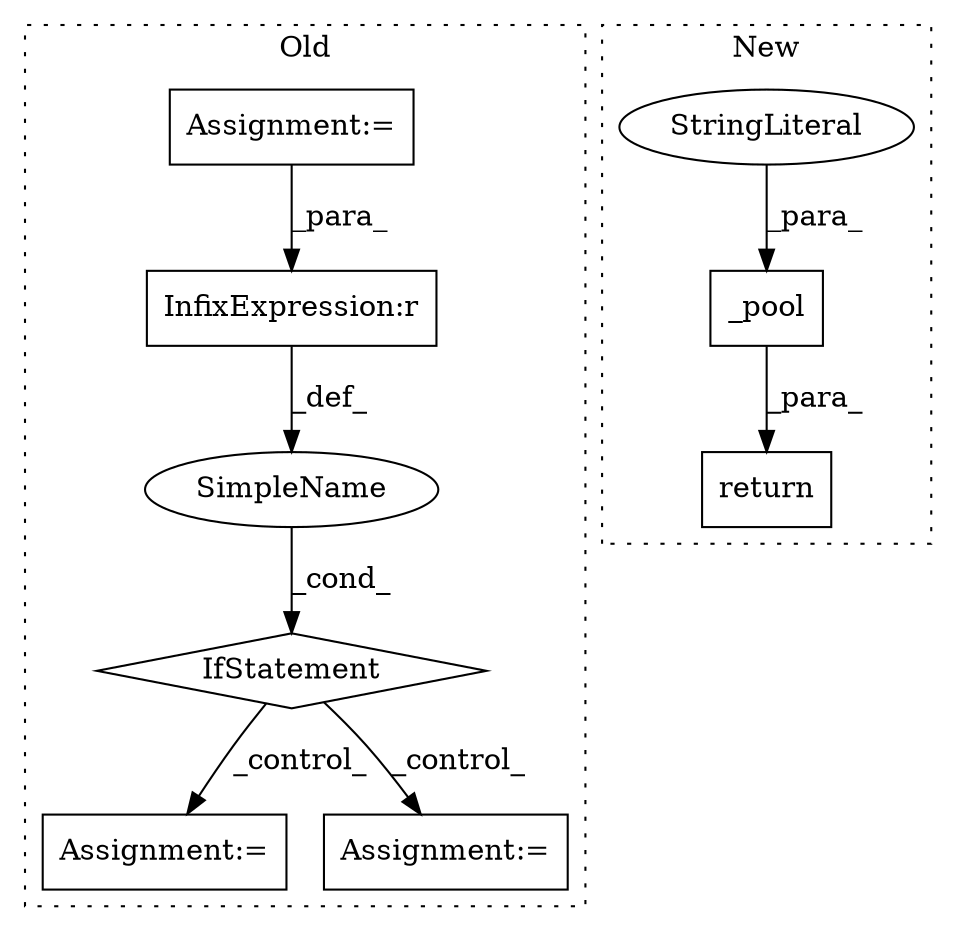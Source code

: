 digraph G {
subgraph cluster0 {
1 [label="IfStatement" a="25" s="10041,10056" l="4,2" shape="diamond"];
3 [label="InfixExpression:r" a="27" s="10051" l="4" shape="box"];
5 [label="SimpleName" a="42" s="" l="" shape="ellipse"];
6 [label="Assignment:=" a="7" s="10137" l="1" shape="box"];
7 [label="Assignment:=" a="7" s="9952" l="1" shape="box"];
8 [label="Assignment:=" a="7" s="10077" l="1" shape="box"];
label = "Old";
style="dotted";
}
subgraph cluster1 {
2 [label="_pool" a="32" s="10717,10744" l="6,1" shape="box"];
4 [label="StringLiteral" a="45" s="10739" l="5" shape="ellipse"];
9 [label="return" a="41" s="10706" l="7" shape="box"];
label = "New";
style="dotted";
}
1 -> 8 [label="_control_"];
1 -> 6 [label="_control_"];
2 -> 9 [label="_para_"];
3 -> 5 [label="_def_"];
4 -> 2 [label="_para_"];
5 -> 1 [label="_cond_"];
7 -> 3 [label="_para_"];
}